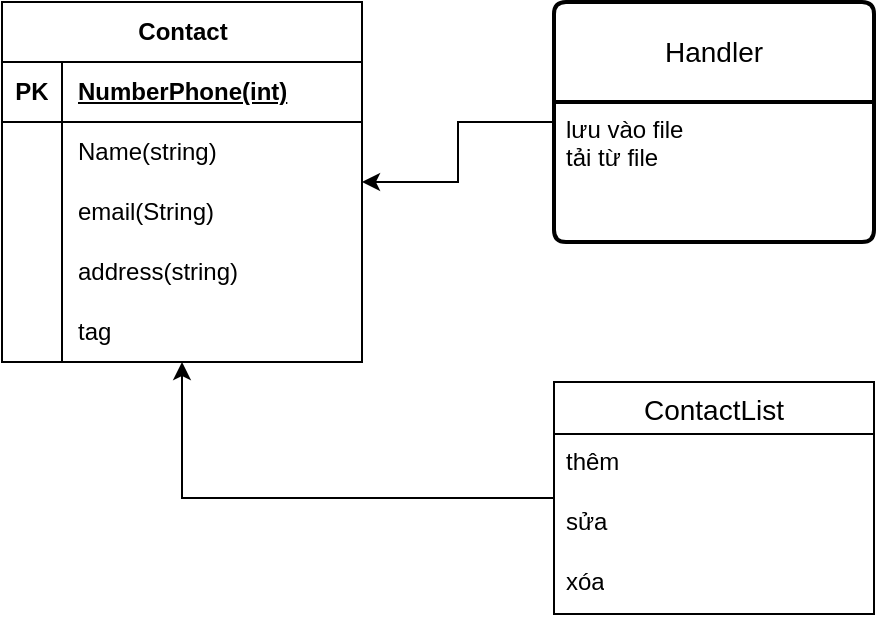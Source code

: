 <mxfile version="24.7.13">
  <diagram name="Trang-1" id="aYvwA1Wl0JsYuf6deNBl">
    <mxGraphModel dx="1006" dy="539" grid="1" gridSize="10" guides="1" tooltips="1" connect="1" arrows="1" fold="1" page="1" pageScale="1" pageWidth="827" pageHeight="1169" math="0" shadow="0">
      <root>
        <mxCell id="0" />
        <mxCell id="1" parent="0" />
        <mxCell id="6LxWjI3-OMIDUYWVjv6s-67" value="Contact" style="shape=table;startSize=30;container=1;collapsible=1;childLayout=tableLayout;fixedRows=1;rowLines=0;fontStyle=1;align=center;resizeLast=1;html=1;" vertex="1" parent="1">
          <mxGeometry x="234" y="70" width="180" height="180" as="geometry" />
        </mxCell>
        <mxCell id="6LxWjI3-OMIDUYWVjv6s-68" value="" style="shape=tableRow;horizontal=0;startSize=0;swimlaneHead=0;swimlaneBody=0;fillColor=none;collapsible=0;dropTarget=0;points=[[0,0.5],[1,0.5]];portConstraint=eastwest;top=0;left=0;right=0;bottom=1;" vertex="1" parent="6LxWjI3-OMIDUYWVjv6s-67">
          <mxGeometry y="30" width="180" height="30" as="geometry" />
        </mxCell>
        <mxCell id="6LxWjI3-OMIDUYWVjv6s-69" value="PK" style="shape=partialRectangle;connectable=0;fillColor=none;top=0;left=0;bottom=0;right=0;fontStyle=1;overflow=hidden;whiteSpace=wrap;html=1;" vertex="1" parent="6LxWjI3-OMIDUYWVjv6s-68">
          <mxGeometry width="30" height="30" as="geometry">
            <mxRectangle width="30" height="30" as="alternateBounds" />
          </mxGeometry>
        </mxCell>
        <mxCell id="6LxWjI3-OMIDUYWVjv6s-70" value="NumberPhone(int)" style="shape=partialRectangle;connectable=0;fillColor=none;top=0;left=0;bottom=0;right=0;align=left;spacingLeft=6;fontStyle=5;overflow=hidden;whiteSpace=wrap;html=1;" vertex="1" parent="6LxWjI3-OMIDUYWVjv6s-68">
          <mxGeometry x="30" width="150" height="30" as="geometry">
            <mxRectangle width="150" height="30" as="alternateBounds" />
          </mxGeometry>
        </mxCell>
        <mxCell id="6LxWjI3-OMIDUYWVjv6s-71" value="" style="shape=tableRow;horizontal=0;startSize=0;swimlaneHead=0;swimlaneBody=0;fillColor=none;collapsible=0;dropTarget=0;points=[[0,0.5],[1,0.5]];portConstraint=eastwest;top=0;left=0;right=0;bottom=0;" vertex="1" parent="6LxWjI3-OMIDUYWVjv6s-67">
          <mxGeometry y="60" width="180" height="30" as="geometry" />
        </mxCell>
        <mxCell id="6LxWjI3-OMIDUYWVjv6s-72" value="" style="shape=partialRectangle;connectable=0;fillColor=none;top=0;left=0;bottom=0;right=0;editable=1;overflow=hidden;whiteSpace=wrap;html=1;" vertex="1" parent="6LxWjI3-OMIDUYWVjv6s-71">
          <mxGeometry width="30" height="30" as="geometry">
            <mxRectangle width="30" height="30" as="alternateBounds" />
          </mxGeometry>
        </mxCell>
        <mxCell id="6LxWjI3-OMIDUYWVjv6s-73" value="Name(string)" style="shape=partialRectangle;connectable=0;fillColor=none;top=0;left=0;bottom=0;right=0;align=left;spacingLeft=6;overflow=hidden;whiteSpace=wrap;html=1;" vertex="1" parent="6LxWjI3-OMIDUYWVjv6s-71">
          <mxGeometry x="30" width="150" height="30" as="geometry">
            <mxRectangle width="150" height="30" as="alternateBounds" />
          </mxGeometry>
        </mxCell>
        <mxCell id="6LxWjI3-OMIDUYWVjv6s-74" value="" style="shape=tableRow;horizontal=0;startSize=0;swimlaneHead=0;swimlaneBody=0;fillColor=none;collapsible=0;dropTarget=0;points=[[0,0.5],[1,0.5]];portConstraint=eastwest;top=0;left=0;right=0;bottom=0;" vertex="1" parent="6LxWjI3-OMIDUYWVjv6s-67">
          <mxGeometry y="90" width="180" height="30" as="geometry" />
        </mxCell>
        <mxCell id="6LxWjI3-OMIDUYWVjv6s-75" value="" style="shape=partialRectangle;connectable=0;fillColor=none;top=0;left=0;bottom=0;right=0;editable=1;overflow=hidden;whiteSpace=wrap;html=1;" vertex="1" parent="6LxWjI3-OMIDUYWVjv6s-74">
          <mxGeometry width="30" height="30" as="geometry">
            <mxRectangle width="30" height="30" as="alternateBounds" />
          </mxGeometry>
        </mxCell>
        <mxCell id="6LxWjI3-OMIDUYWVjv6s-76" value="email(String)" style="shape=partialRectangle;connectable=0;fillColor=none;top=0;left=0;bottom=0;right=0;align=left;spacingLeft=6;overflow=hidden;whiteSpace=wrap;html=1;" vertex="1" parent="6LxWjI3-OMIDUYWVjv6s-74">
          <mxGeometry x="30" width="150" height="30" as="geometry">
            <mxRectangle width="150" height="30" as="alternateBounds" />
          </mxGeometry>
        </mxCell>
        <mxCell id="6LxWjI3-OMIDUYWVjv6s-77" value="" style="shape=tableRow;horizontal=0;startSize=0;swimlaneHead=0;swimlaneBody=0;fillColor=none;collapsible=0;dropTarget=0;points=[[0,0.5],[1,0.5]];portConstraint=eastwest;top=0;left=0;right=0;bottom=0;" vertex="1" parent="6LxWjI3-OMIDUYWVjv6s-67">
          <mxGeometry y="120" width="180" height="30" as="geometry" />
        </mxCell>
        <mxCell id="6LxWjI3-OMIDUYWVjv6s-78" value="" style="shape=partialRectangle;connectable=0;fillColor=none;top=0;left=0;bottom=0;right=0;editable=1;overflow=hidden;whiteSpace=wrap;html=1;" vertex="1" parent="6LxWjI3-OMIDUYWVjv6s-77">
          <mxGeometry width="30" height="30" as="geometry">
            <mxRectangle width="30" height="30" as="alternateBounds" />
          </mxGeometry>
        </mxCell>
        <mxCell id="6LxWjI3-OMIDUYWVjv6s-79" value="address(string)" style="shape=partialRectangle;connectable=0;fillColor=none;top=0;left=0;bottom=0;right=0;align=left;spacingLeft=6;overflow=hidden;whiteSpace=wrap;html=1;" vertex="1" parent="6LxWjI3-OMIDUYWVjv6s-77">
          <mxGeometry x="30" width="150" height="30" as="geometry">
            <mxRectangle width="150" height="30" as="alternateBounds" />
          </mxGeometry>
        </mxCell>
        <mxCell id="6LxWjI3-OMIDUYWVjv6s-80" value="" style="shape=tableRow;horizontal=0;startSize=0;swimlaneHead=0;swimlaneBody=0;fillColor=none;collapsible=0;dropTarget=0;points=[[0,0.5],[1,0.5]];portConstraint=eastwest;top=0;left=0;right=0;bottom=0;" vertex="1" parent="6LxWjI3-OMIDUYWVjv6s-67">
          <mxGeometry y="150" width="180" height="30" as="geometry" />
        </mxCell>
        <mxCell id="6LxWjI3-OMIDUYWVjv6s-81" value="" style="shape=partialRectangle;connectable=0;fillColor=none;top=0;left=0;bottom=0;right=0;editable=1;overflow=hidden;whiteSpace=wrap;html=1;" vertex="1" parent="6LxWjI3-OMIDUYWVjv6s-80">
          <mxGeometry width="30" height="30" as="geometry">
            <mxRectangle width="30" height="30" as="alternateBounds" />
          </mxGeometry>
        </mxCell>
        <mxCell id="6LxWjI3-OMIDUYWVjv6s-82" value="tag" style="shape=partialRectangle;connectable=0;fillColor=none;top=0;left=0;bottom=0;right=0;align=left;spacingLeft=6;overflow=hidden;whiteSpace=wrap;html=1;" vertex="1" parent="6LxWjI3-OMIDUYWVjv6s-80">
          <mxGeometry x="30" width="150" height="30" as="geometry">
            <mxRectangle width="150" height="30" as="alternateBounds" />
          </mxGeometry>
        </mxCell>
        <mxCell id="6LxWjI3-OMIDUYWVjv6s-91" style="edgeStyle=orthogonalEdgeStyle;rounded=0;orthogonalLoop=1;jettySize=auto;html=1;" edge="1" parent="1" source="6LxWjI3-OMIDUYWVjv6s-83" target="6LxWjI3-OMIDUYWVjv6s-67">
          <mxGeometry relative="1" as="geometry" />
        </mxCell>
        <mxCell id="6LxWjI3-OMIDUYWVjv6s-83" value="Handler" style="swimlane;childLayout=stackLayout;horizontal=1;startSize=50;horizontalStack=0;rounded=1;fontSize=14;fontStyle=0;strokeWidth=2;resizeParent=0;resizeLast=1;shadow=0;dashed=0;align=center;arcSize=4;whiteSpace=wrap;html=1;" vertex="1" parent="1">
          <mxGeometry x="510" y="70" width="160" height="120" as="geometry">
            <mxRectangle x="510" y="70" width="90" height="50" as="alternateBounds" />
          </mxGeometry>
        </mxCell>
        <mxCell id="6LxWjI3-OMIDUYWVjv6s-84" value="lưu vào file&lt;div&gt;tải từ file&lt;/div&gt;" style="align=left;strokeColor=none;fillColor=none;spacingLeft=4;fontSize=12;verticalAlign=top;resizable=0;rotatable=0;part=1;html=1;" vertex="1" parent="6LxWjI3-OMIDUYWVjv6s-83">
          <mxGeometry y="50" width="160" height="70" as="geometry" />
        </mxCell>
        <mxCell id="6LxWjI3-OMIDUYWVjv6s-92" style="edgeStyle=orthogonalEdgeStyle;rounded=0;orthogonalLoop=1;jettySize=auto;html=1;" edge="1" parent="1" source="6LxWjI3-OMIDUYWVjv6s-87" target="6LxWjI3-OMIDUYWVjv6s-67">
          <mxGeometry relative="1" as="geometry" />
        </mxCell>
        <mxCell id="6LxWjI3-OMIDUYWVjv6s-87" value="ContactList" style="swimlane;fontStyle=0;childLayout=stackLayout;horizontal=1;startSize=26;horizontalStack=0;resizeParent=1;resizeParentMax=0;resizeLast=0;collapsible=1;marginBottom=0;align=center;fontSize=14;" vertex="1" parent="1">
          <mxGeometry x="510" y="260" width="160" height="116" as="geometry">
            <mxRectangle x="510" y="260" width="110" height="30" as="alternateBounds" />
          </mxGeometry>
        </mxCell>
        <mxCell id="6LxWjI3-OMIDUYWVjv6s-88" value="thêm" style="text;strokeColor=none;fillColor=none;spacingLeft=4;spacingRight=4;overflow=hidden;rotatable=0;points=[[0,0.5],[1,0.5]];portConstraint=eastwest;fontSize=12;whiteSpace=wrap;html=1;" vertex="1" parent="6LxWjI3-OMIDUYWVjv6s-87">
          <mxGeometry y="26" width="160" height="30" as="geometry" />
        </mxCell>
        <mxCell id="6LxWjI3-OMIDUYWVjv6s-89" value="sửa" style="text;strokeColor=none;fillColor=none;spacingLeft=4;spacingRight=4;overflow=hidden;rotatable=0;points=[[0,0.5],[1,0.5]];portConstraint=eastwest;fontSize=12;whiteSpace=wrap;html=1;" vertex="1" parent="6LxWjI3-OMIDUYWVjv6s-87">
          <mxGeometry y="56" width="160" height="30" as="geometry" />
        </mxCell>
        <mxCell id="6LxWjI3-OMIDUYWVjv6s-90" value="xóa" style="text;strokeColor=none;fillColor=none;spacingLeft=4;spacingRight=4;overflow=hidden;rotatable=0;points=[[0,0.5],[1,0.5]];portConstraint=eastwest;fontSize=12;whiteSpace=wrap;html=1;" vertex="1" parent="6LxWjI3-OMIDUYWVjv6s-87">
          <mxGeometry y="86" width="160" height="30" as="geometry" />
        </mxCell>
      </root>
    </mxGraphModel>
  </diagram>
</mxfile>
